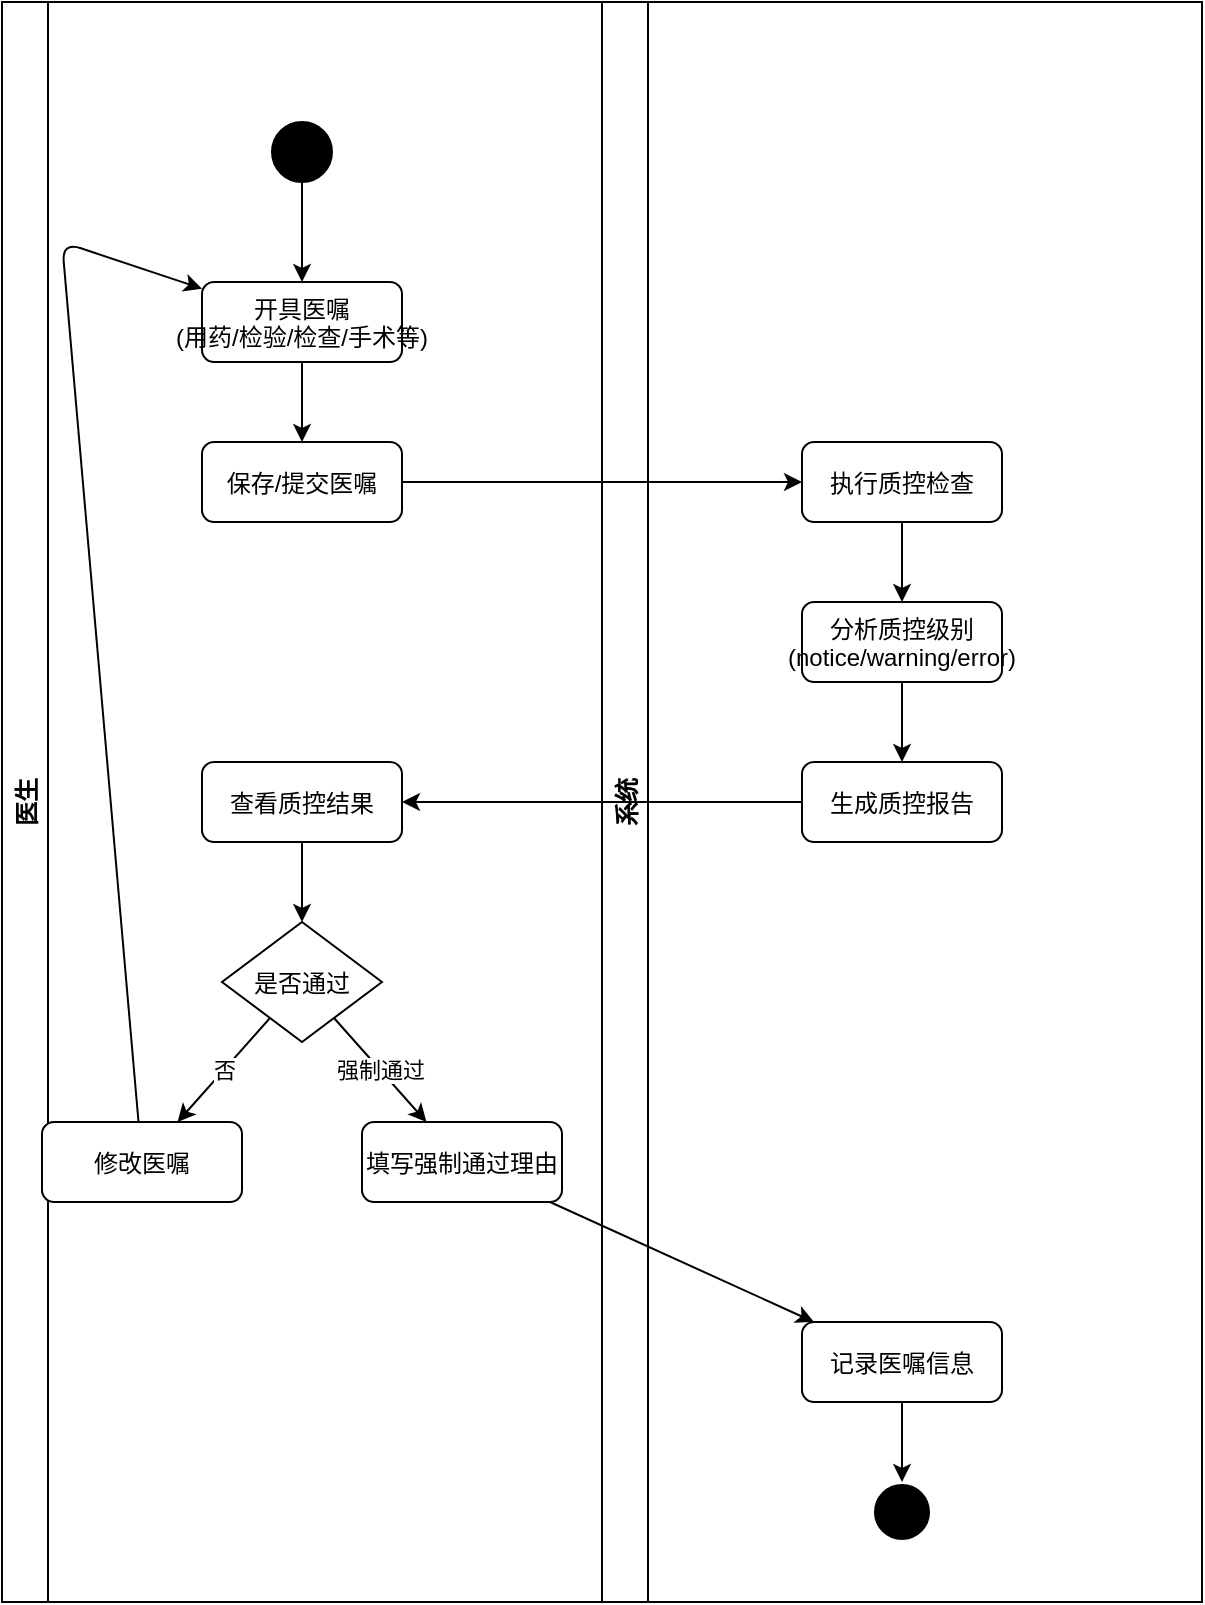 <mxfile>
    <diagram id="medical-order-control" name="医嘱质控活动图">
        <mxGraphModel dx="1422" dy="798" grid="1" gridSize="10" guides="1" tooltips="1" connect="1" arrows="1" fold="1" page="1" pageScale="1" pageWidth="827" pageHeight="1169" math="0" shadow="0">
            <root>
                <mxCell id="0"/>
                <mxCell id="1" parent="0"/>
                
                <!-- 泳道 -->
                <mxCell id="doctor_lane" value="医生" style="swimlane;horizontal=0;" vertex="1" parent="1">
                    <mxGeometry x="40" y="40" width="300" height="800" as="geometry"/>
                </mxCell>
                
                <mxCell id="system_lane" value="系统" style="swimlane;horizontal=0;" vertex="1" parent="1">
                    <mxGeometry x="340" y="40" width="300" height="800" as="geometry"/>
                </mxCell>

                <!-- 开始节点 -->
                <mxCell id="start" value="" style="ellipse;fillColor=#000000;" vertex="1" parent="doctor_lane">
                    <mxGeometry x="135" y="60" width="30" height="30" as="geometry"/>
                </mxCell>

                <!-- 医生活动 -->
                <mxCell id="act1" value="开具医嘱&#10;(用药/检验/检查/手术等)" style="rounded=1;" vertex="1" parent="doctor_lane">
                    <mxGeometry x="100" y="140" width="100" height="40" as="geometry"/>
                </mxCell>

                <mxCell id="act2" value="保存/提交医嘱" style="rounded=1;" vertex="1" parent="doctor_lane">
                    <mxGeometry x="100" y="220" width="100" height="40" as="geometry"/>
                </mxCell>

                <mxCell id="act3" value="查看质控结果" style="rounded=1;" vertex="1" parent="doctor_lane">
                    <mxGeometry x="100" y="380" width="100" height="40" as="geometry"/>
                </mxCell>

                <mxCell id="decision1" value="是否通过" style="rhombus;" vertex="1" parent="doctor_lane">
                    <mxGeometry x="110" y="460" width="80" height="60" as="geometry"/>
                </mxCell>

                <mxCell id="act4" value="修改医嘱" style="rounded=1;" vertex="1" parent="doctor_lane">
                    <mxGeometry x="20" y="560" width="100" height="40" as="geometry"/>
                </mxCell>

                <mxCell id="act5" value="填写强制通过理由" style="rounded=1;" vertex="1" parent="doctor_lane">
                    <mxGeometry x="180" y="560" width="100" height="40" as="geometry"/>
                </mxCell>

                <!-- 系统活动 -->
                <mxCell id="sys_act1" value="执行质控检查" style="rounded=1;" vertex="1" parent="system_lane">
                    <mxGeometry x="100" y="220" width="100" height="40" as="geometry"/>
                </mxCell>

                <mxCell id="sys_act2" value="分析质控级别&#10;(notice/warning/error)" style="rounded=1;" vertex="1" parent="system_lane">
                    <mxGeometry x="100" y="300" width="100" height="40" as="geometry"/>
                </mxCell>

                <mxCell id="sys_act3" value="生成质控报告" style="rounded=1;" vertex="1" parent="system_lane">
                    <mxGeometry x="100" y="380" width="100" height="40" as="geometry"/>
                </mxCell>

                <mxCell id="sys_act4" value="记录医嘱信息" style="rounded=1;" vertex="1" parent="system_lane">
                    <mxGeometry x="100" y="660" width="100" height="40" as="geometry"/>
                </mxCell>

                <!-- 结束节点 -->
                <mxCell id="end" value="" style="ellipse;fillColor=#000000;strokeColor=#ffffff;strokeWidth=2;" vertex="1" parent="system_lane">
                    <mxGeometry x="135" y="740" width="30" height="30" as="geometry"/>
                </mxCell>

                <!-- 连接线 -->
                <mxCell id="edge1" value="" style="endArrow=classic;html=1;" edge="1" parent="1" source="start" target="act1">
                    <mxGeometry relative="1" as="geometry"/>
                </mxCell>

                <mxCell id="edge2" value="" style="endArrow=classic;html=1;" edge="1" parent="1" source="act1" target="act2">
                    <mxGeometry relative="1" as="geometry"/>
                </mxCell>

                <mxCell id="edge3" value="" style="endArrow=classic;html=1;" edge="1" parent="1" source="act2" target="sys_act1">
                    <mxGeometry relative="1" as="geometry"/>
                </mxCell>

                <mxCell id="edge4" value="" style="endArrow=classic;html=1;" edge="1" parent="1" source="sys_act1" target="sys_act2">
                    <mxGeometry relative="1" as="geometry"/>
                </mxCell>

                <mxCell id="edge5" value="" style="endArrow=classic;html=1;" edge="1" parent="1" source="sys_act2" target="sys_act3">
                    <mxGeometry relative="1" as="geometry"/>
                </mxCell>

                <mxCell id="edge6" value="" style="endArrow=classic;html=1;" edge="1" parent="1" source="sys_act3" target="act3">
                    <mxGeometry relative="1" as="geometry"/>
                </mxCell>

                <mxCell id="edge7" value="" style="endArrow=classic;html=1;" edge="1" parent="1" source="act3" target="decision1">
                    <mxGeometry relative="1" as="geometry"/>
                </mxCell>

                <mxCell id="edge8" value="否" style="endArrow=classic;html=1;" edge="1" parent="1" source="decision1" target="act4">
                    <mxGeometry relative="1" as="geometry"/>
                </mxCell>

                <mxCell id="edge9" value="强制通过" style="endArrow=classic;html=1;" edge="1" parent="1" source="decision1" target="act5">
                    <mxGeometry relative="1" as="geometry"/>
                </mxCell>

                <mxCell id="edge10" value="" style="endArrow=classic;html=1;" edge="1" parent="1" source="act4" target="act1">
                    <mxGeometry relative="1" as="geometry">
                        <Array as="points">
                            <mxPoint x="70" y="160"/>
                        </Array>
                    </mxGeometry>
                </mxCell>

                <mxCell id="edge11" value="" style="endArrow=classic;html=1;" edge="1" parent="1" source="act5" target="sys_act4">
                    <mxGeometry relative="1" as="geometry"/>
                </mxCell>

                <mxCell id="edge12" value="" style="endArrow=classic;html=1;" edge="1" parent="1" source="sys_act4" target="end">
                    <mxGeometry relative="1" as="geometry"/>
                </mxCell>

            </root>
        </mxGraphModel>
    </diagram>
</mxfile>
